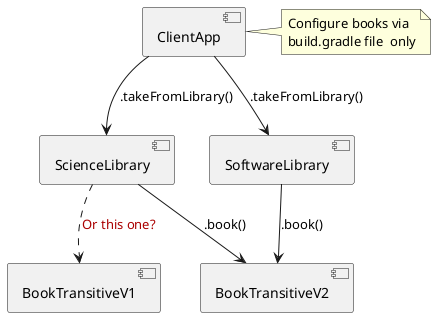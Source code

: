 
@startuml


component  "ClientApp" as app
component  "ScienceLibrary" as sci
component  "SoftwareLibrary" as soft
component  "BookTransitiveV1" as book1
component  "BookTransitiveV2" as book2



app --> soft : .takeFromLibrary()
app --> sci : .takeFromLibrary()


sci --> book2 : .book()
soft --> book2 : .book()

skinparam component  {
  ArrowFontColor #aa0000
}
sci ..> book1 : Or this one?

note right of [app]
  Configure books via
  build.gradle file  only
end note
@enduml